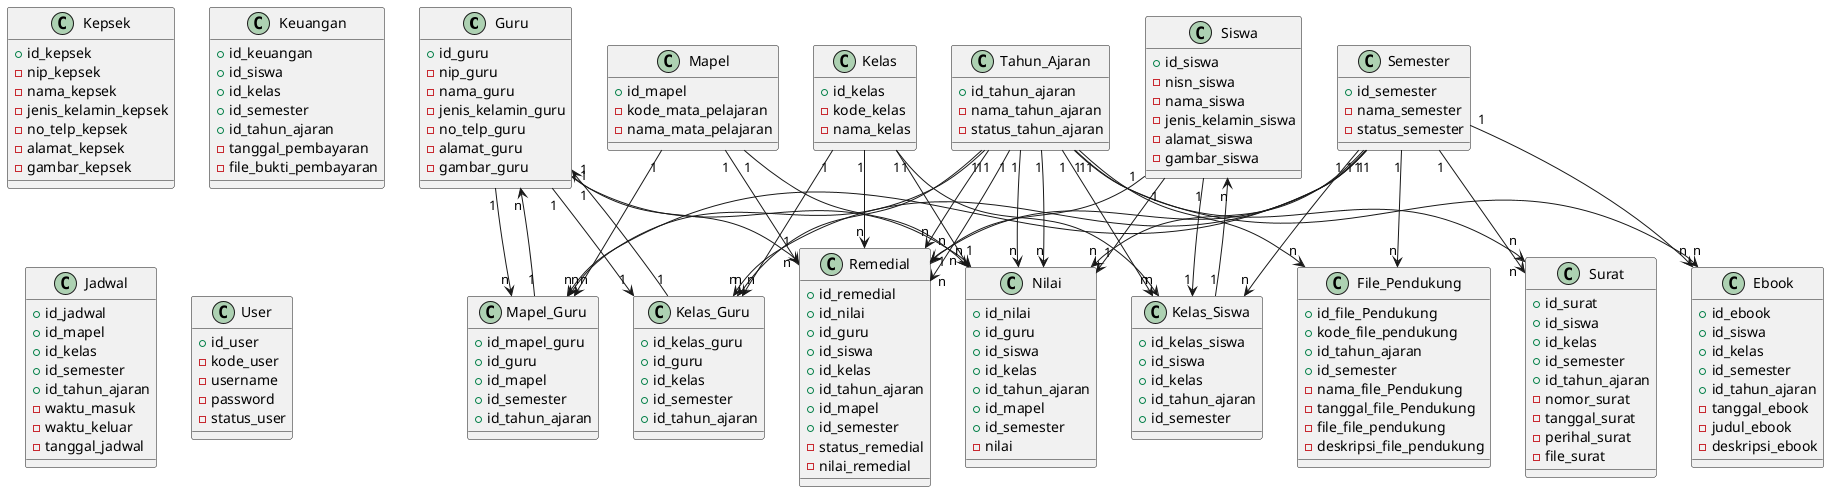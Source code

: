 @startuml

class Guru {
    + id_guru
    - nip_guru
    - nama_guru
    - jenis_kelamin_guru
    - no_telp_guru
    - alamat_guru    
    - gambar_guru
}

class Kepsek {
    + id_kepsek
    - nip_kepsek
    - nama_kepsek
    - jenis_kelamin_kepsek
    - no_telp_kepsek
    - alamat_kepsek
    - gambar_kepsek
}

class Siswa {
    + id_siswa
    - nisn_siswa
    - nama_siswa
    - jenis_kelamin_siswa
    - alamat_siswa
    - gambar_siswa
}

class Mapel {
    + id_mapel
    - kode_mata_pelajaran
    - nama_mata_pelajaran
}

class Kelas {
    + id_kelas
    - kode_kelas    
    - nama_kelas
}

class Mapel_Guru {
    + id_mapel_guru
    + id_guru
    + id_mapel
    + id_semester
    + id_tahun_ajaran
}

class Kelas_Guru {
    + id_kelas_guru
    + id_guru
    + id_kelas
    + id_semester
    + id_tahun_ajaran
}

class Kelas_Siswa {
    + id_kelas_siswa
    + id_siswa 
    + id_kelas
    + id_tahun_ajaran
    + id_semester
}


class Tahun_Ajaran {
    + id_tahun_ajaran
    - nama_tahun_ajaran
    - status_tahun_ajaran
}

class Semester {
    + id_semester
    - nama_semester
    - status_semester
}


class File_Pendukung {
    + id_file_Pendukung
    + kode_file_pendukung
    + id_tahun_ajaran
    + id_semester
    - nama_file_Pendukung
    - tanggal_file_Pendukung
    - file_file_pendukung
    - deskripsi_file_pendukung

}

class Nilai {
    + id_nilai 
    + id_guru 
    + id_siswa 
    + id_kelas 
    + id_tahun_ajaran
    + id_mapel 
    + id_semester
    - nilai
}

class Remedial {
    + id_remedial
    + id_nilai
    + id_guru
    + id_siswa
    + id_kelas 
    + id_tahun_ajaran 
    + id_mapel
    + id_semester
    - status_remedial 
    - nilai_remedial
}

class Surat {
    + id_surat 
    + id_siswa
    + id_kelas
    + id_semester
    + id_tahun_ajaran
    - nomor_surat
    - tanggal_surat
    - perihal_surat
    - file_surat

}

class Ebook {
    + id_ebook
    + id_siswa
    + id_kelas
    + id_semester
    + id_tahun_ajaran
    - tanggal_ebook
    - judul_ebook
    - deskripsi_ebook 
}

class Keuangan {
    + id_keuangan     
    + id_siswa
    + id_kelas
    + id_semester
    + id_tahun_ajaran
    - tanggal_pembayaran
    - file_bukti_pembayaran
}


class Jadwal {
    + id_jadwal 
    + id_mapel 
    + id_kelas 
    + id_semester
    + id_tahun_ajaran
    - waktu_masuk
    - waktu_keluar
    - tanggal_jadwal
}

class User {
    + id_user 
    - kode_user 
    - username 
    - password 
    - status_user
}

Guru "1" --> "n" Mapel_Guru 
Mapel_Guru "1" --> "n" Guru

Guru "1" --> "1" Kelas_Guru 
Kelas_Guru "1" --> "1" Guru

Siswa "1" --> "1" Kelas_Siswa
Kelas_Siswa "1" --> "n" Siswa

Mapel "1" --> "n" Mapel_Guru

Kelas "1" --> "n" Kelas_Guru
Kelas "1" --> "n" Kelas_Siswa

Tahun_Ajaran "1" --> "n" Kelas_Guru
Tahun_Ajaran "1" --> "n" Kelas_Siswa
Tahun_Ajaran "1" --> "n" Mapel_Guru
Tahun_Ajaran "1" --> "n" File_Pendukung
Tahun_Ajaran "1" --> "n" Surat
Tahun_Ajaran "1" --> "n" Remedial
Tahun_Ajaran "1" --> "n" Nilai
Tahun_Ajaran "1" --> "n" Ebook


Semester "1" --> "n" Kelas_Guru
Semester "1" --> "n" Kelas_Siswa
Semester "1" --> "n" Mapel_Guru
Semester "1" --> "n" File_Pendukung
Semester "1" --> "n" Surat
Semester "1" --> "n" Remedial
Semester "1" --> "n" Nilai
Semester "1" --> "n" Ebook

Siswa "1" --> "1" Nilai
Guru "1" --> "1" Nilai
Kelas "1" --> "n" Nilai
Tahun_Ajaran "1" --> "n" Nilai
Mapel "1" --> "n" Nilai


Siswa "1" --> "1" Remedial
Guru "1" --> "1" Remedial
Kelas "1" --> "n" Remedial
Tahun_Ajaran "1" --> "n" Remedial
Mapel "1" --> "n" Remedial

@enduml